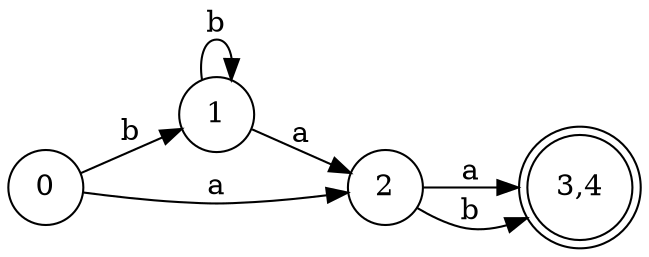 digraph DFA {
    rankdir=LR;
    node [shape = circle];
    
    // States
    S0 [label="0"];
    S1 [label="1"];
    S2 [label="2"];
    S3 [label="3,4", shape = doublecircle];

    // Transitions
    S0 -> S1 [label="b"];
    S0 -> S2 [label="a"];
    S1 -> S1 [label="b"];
    S1 -> S2 [label="a"];
    S2 -> S3 [label="a"];
    S2 -> S3 [label="b"];
}
